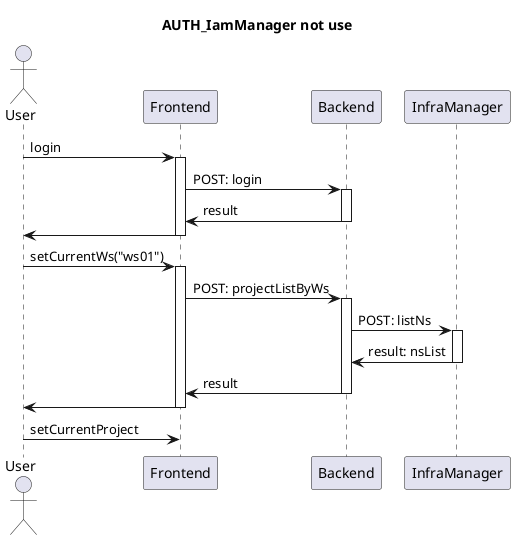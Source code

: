 @startuml

title "AUTH_IamManager not use"

actor User as EndUser

participant "Frontend" as front
participant "Backend" as back
participant "InfraManager" as target

EndUser -> front ++: login
    front   -> back ++: POST: login
    front   <- back --: result
EndUser     <- front --:

EndUser -> front ++: setCurrentWs("ws01")
    front   -> back ++: POST: projectListByWs
        back    -> target ++: POST: listNs
        back    <- target --: result: nsList

    front   <- back --: result
EndUser <- front --:

EndUser -> front : setCurrentProject
@enduml
